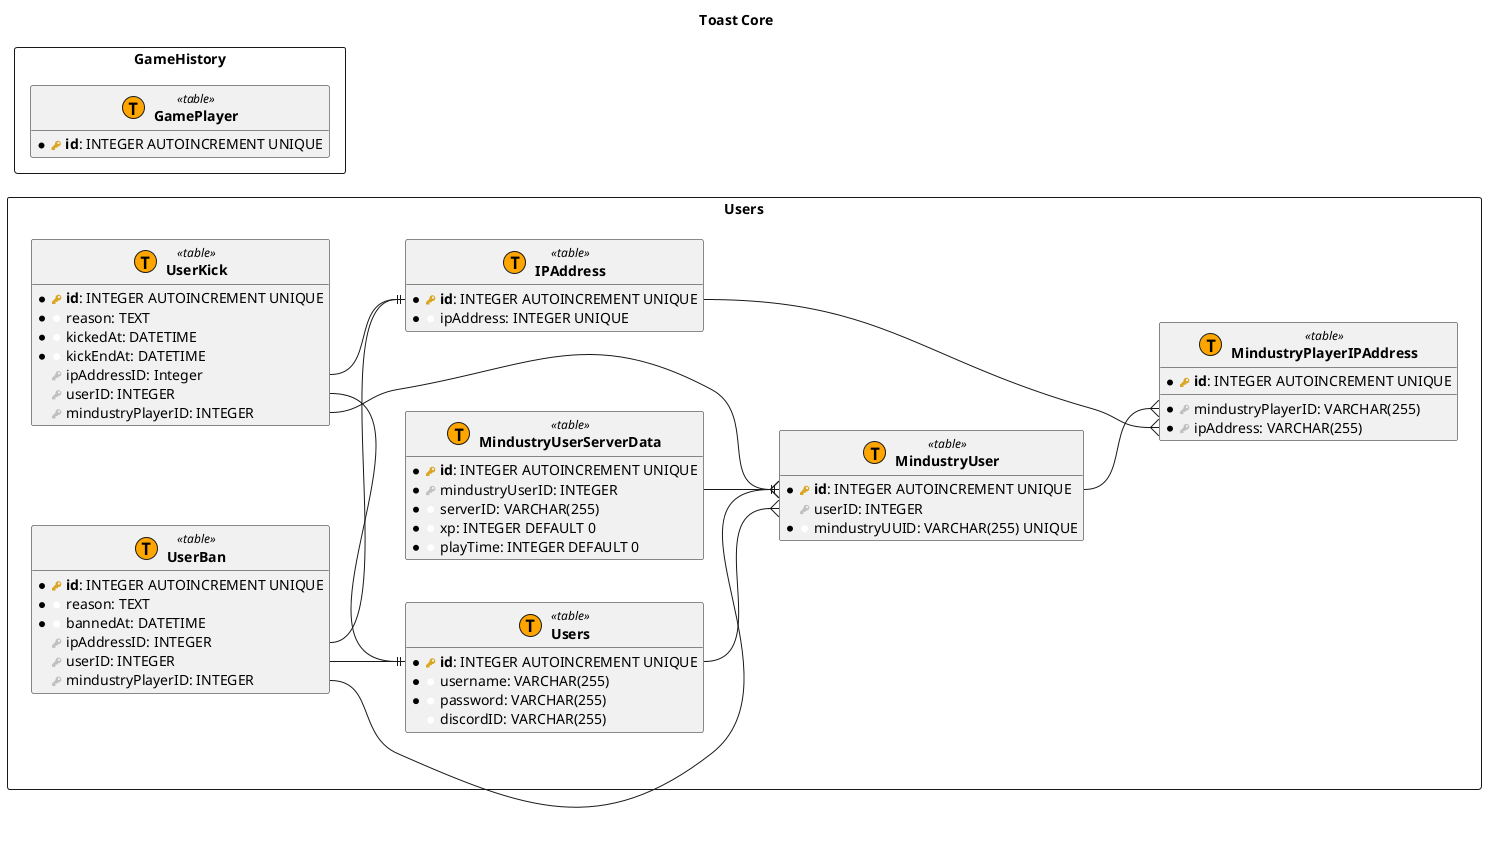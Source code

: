 @startuml

hide empty methods

!procedure $schema($name)
package "$name" as $name <<Rectangle>>
!endprocedure

!procedure $table($name)
entity "<b>$name</b>" as $name << (T, Orange) table >>
!endprocedure

!procedure $view($name)
entity "<b>$name</b>" as $name << (V, Aquamarine) view >>
!endprocedure

!procedure $pk($name)
<color:#GoldenRod><&key></color> <b>$name</b>
!endprocedure

!procedure $fk($name)
<color:#Silver><&key></color> $name
!endprocedure

!procedure $column($name)
{field} <color:#White><&media-record></color> $name
!endprocedure

title "Toast Core"

left to right direction

$schema("Users") {
    $table("Users") {
        * $pk("id"): INTEGER AUTOINCREMENT UNIQUE
        * $column("username"): VARCHAR(255)
        * $column("password"): VARCHAR(255)
          $column("discordID"): VARCHAR(255)
    }

    $table("MindustryUserServerData") {
        * $pk("id"): INTEGER AUTOINCREMENT UNIQUE
        * $fk("mindustryUserID"): INTEGER
        * $column("serverID"): VARCHAR(255)
        * $column("xp"): INTEGER DEFAULT 0
        * $column("playTime"): INTEGER DEFAULT 0
    }

    $table("MindustryUser") {
        * $pk("id"): INTEGER AUTOINCREMENT UNIQUE
          $fk("userID"): INTEGER
        * $column("mindustryUUID"): VARCHAR(255) UNIQUE
    }

    $table("MindustryPlayerIPAddress") {
        * $pk("id"): INTEGER AUTOINCREMENT UNIQUE
        * $fk("mindustryPlayerID"): VARCHAR(255)
        * $fk("ipAddress"): VARCHAR(255)
    }

    $table("IPAddress") {
        * $pk("id"): INTEGER AUTOINCREMENT UNIQUE
        * $column("ipAddress"): INTEGER UNIQUE
    }

    $table("UserKick") {
        * $pk("id"): INTEGER AUTOINCREMENT UNIQUE
        * $column("reason"): TEXT
        * $column("kickedAt"): DATETIME
        * $column("kickEndAt"): DATETIME
          $fk("ipAddressID"): Integer
          $fk("userID"): INTEGER
          $fk("mindustryPlayerID"): INTEGER
    }

    $table("UserBan") {
        * $pk("id"): INTEGER AUTOINCREMENT UNIQUE
        * $column("reason"): TEXT
        * $column("bannedAt"): DATETIME
          $fk("ipAddressID"): INTEGER
          $fk("userID"): INTEGER
          $fk("mindustryPlayerID"): INTEGER
    }

    Users::id --{ MindustryUser::userID
    MindustryUserServerData::mindustryUserID --|| MindustryUser::id

    MindustryUser::id --{ MindustryPlayerIPAddress::mindustryPlayerID
    IPAddress::id --{ MindustryPlayerIPAddress::ipAddress

    UserKick::ipAddressID --|| IPAddress::id
    UserBan::ipAddressID --|| IPAddress::id
    UserKick::userID --|| Users::id
    UserBan::userID --|| Users::id
    UserKick::mindustryPlayerID --{ MindustryUser::id
    UserBan::mindustryPlayerID --{ MindustryUser::id
}

$schema("GameHistory") {
    $table("GamePlayer") {
        * $pk("id"): INTEGER AUTOINCREMENT UNIQUE
    }
}

@enduml